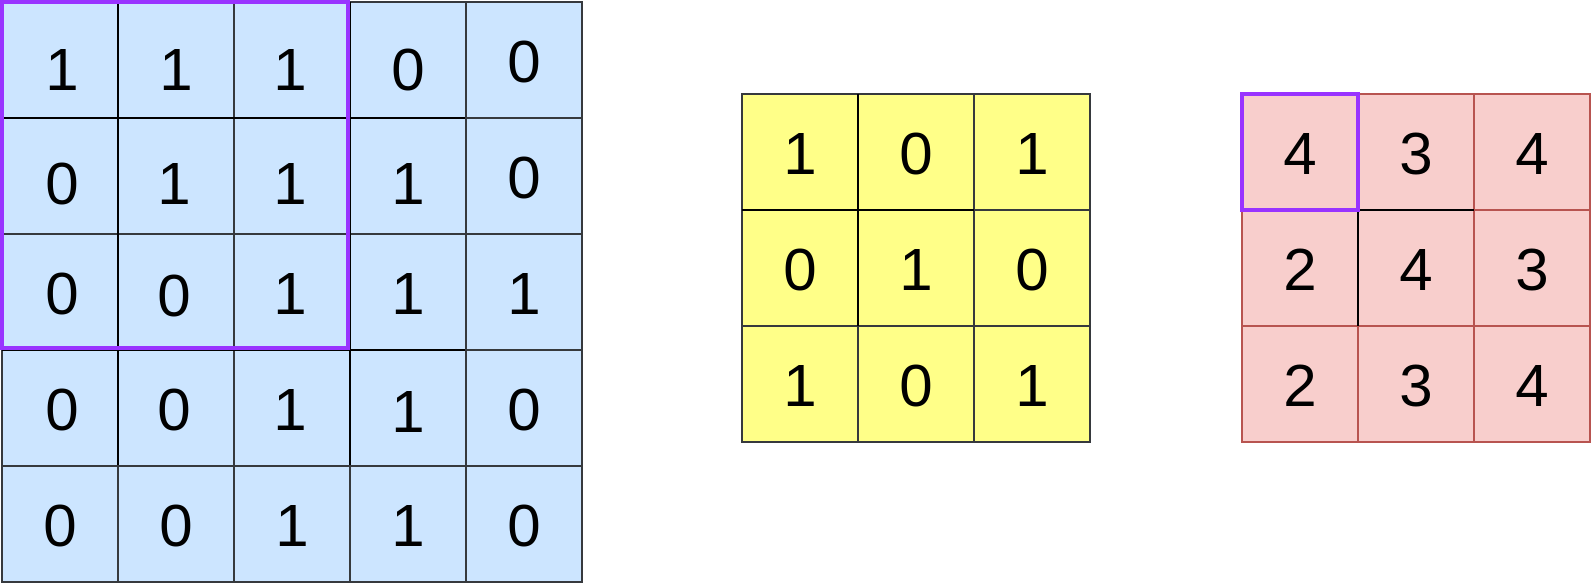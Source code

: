 <mxfile version="12.1.2" type="github" pages="1">
  <diagram id="JtfpFRSSnTSALHeO8ptM" name="Page-1">
    <mxGraphModel dx="1422" dy="713" grid="1" gridSize="10" guides="1" tooltips="1" connect="1" arrows="1" fold="1" page="1" pageScale="1" pageWidth="827" pageHeight="1169" math="0" shadow="0">
      <root>
        <mxCell id="0"/>
        <mxCell id="1" parent="0"/>
        <mxCell id="E94k6uw-H9_ipkAbO5sh-1" value="" style="whiteSpace=wrap;html=1;aspect=fixed;fillColor=#cce5ff;strokeColor=#36393d;fontSize=30;" vertex="1" parent="1">
          <mxGeometry x="40" y="390" width="116" height="116" as="geometry"/>
        </mxCell>
        <mxCell id="E94k6uw-H9_ipkAbO5sh-2" value="" style="whiteSpace=wrap;html=1;aspect=fixed;fillColor=#cce5ff;strokeColor=#36393d;fontSize=30;" vertex="1" parent="1">
          <mxGeometry x="156" y="390" width="116" height="116" as="geometry"/>
        </mxCell>
        <mxCell id="E94k6uw-H9_ipkAbO5sh-3" value="" style="whiteSpace=wrap;html=1;aspect=fixed;fillColor=#cce5ff;strokeColor=#36393d;fontSize=30;" vertex="1" parent="1">
          <mxGeometry x="40" y="506" width="116" height="116" as="geometry"/>
        </mxCell>
        <mxCell id="E94k6uw-H9_ipkAbO5sh-4" value="" style="whiteSpace=wrap;html=1;aspect=fixed;fillColor=#cce5ff;strokeColor=#36393d;fontSize=30;" vertex="1" parent="1">
          <mxGeometry x="156" y="506" width="116" height="116" as="geometry"/>
        </mxCell>
        <mxCell id="E94k6uw-H9_ipkAbO5sh-5" value="" style="endArrow=none;html=1;entryX=0;entryY=0.5;entryDx=0;entryDy=0;exitX=1;exitY=0.5;exitDx=0;exitDy=0;fontSize=30;" edge="1" parent="1" source="E94k6uw-H9_ipkAbO5sh-2" target="E94k6uw-H9_ipkAbO5sh-1">
          <mxGeometry width="50" height="50" relative="1" as="geometry">
            <mxPoint x="-130" y="577" as="sourcePoint"/>
            <mxPoint x="-22" y="526" as="targetPoint"/>
          </mxGeometry>
        </mxCell>
        <mxCell id="E94k6uw-H9_ipkAbO5sh-6" value="" style="endArrow=none;html=1;entryX=0;entryY=0.5;entryDx=0;entryDy=0;exitX=1;exitY=0.5;exitDx=0;exitDy=0;fontSize=30;" edge="1" parent="1" source="E94k6uw-H9_ipkAbO5sh-4" target="E94k6uw-H9_ipkAbO5sh-3">
          <mxGeometry width="50" height="50" relative="1" as="geometry">
            <mxPoint x="-100" y="666" as="sourcePoint"/>
            <mxPoint x="-20" y="586" as="targetPoint"/>
          </mxGeometry>
        </mxCell>
        <mxCell id="E94k6uw-H9_ipkAbO5sh-7" value="" style="endArrow=none;html=1;entryX=0.5;entryY=0;entryDx=0;entryDy=0;exitX=0.5;exitY=1;exitDx=0;exitDy=0;fontSize=30;" edge="1" parent="1" source="E94k6uw-H9_ipkAbO5sh-3" target="E94k6uw-H9_ipkAbO5sh-1">
          <mxGeometry width="50" height="50" relative="1" as="geometry">
            <mxPoint x="-170" y="666" as="sourcePoint"/>
            <mxPoint x="-120" y="616" as="targetPoint"/>
          </mxGeometry>
        </mxCell>
        <mxCell id="E94k6uw-H9_ipkAbO5sh-8" value="" style="endArrow=none;html=1;entryX=0.5;entryY=0;entryDx=0;entryDy=0;exitX=0.5;exitY=1;exitDx=0;exitDy=0;fontSize=30;" edge="1" parent="1" source="E94k6uw-H9_ipkAbO5sh-4" target="E94k6uw-H9_ipkAbO5sh-2">
          <mxGeometry width="50" height="50" relative="1" as="geometry">
            <mxPoint x="-80" y="766" as="sourcePoint"/>
            <mxPoint x="-30" y="716" as="targetPoint"/>
          </mxGeometry>
        </mxCell>
        <mxCell id="E94k6uw-H9_ipkAbO5sh-9" value="&lt;font style=&quot;font-size: 30px;&quot;&gt;1&lt;/font&gt;" style="text;html=1;strokeColor=none;fillColor=none;align=center;verticalAlign=middle;whiteSpace=wrap;rounded=0;fontSize=30;" vertex="1" parent="1">
          <mxGeometry x="50" y="406" width="40" height="34" as="geometry"/>
        </mxCell>
        <mxCell id="E94k6uw-H9_ipkAbO5sh-10" value="&lt;font style=&quot;font-size: 30px;&quot;&gt;1&lt;/font&gt;" style="text;html=1;strokeColor=none;fillColor=none;align=center;verticalAlign=middle;whiteSpace=wrap;rounded=0;fontSize=30;" vertex="1" parent="1">
          <mxGeometry x="107" y="406" width="40" height="34" as="geometry"/>
        </mxCell>
        <mxCell id="E94k6uw-H9_ipkAbO5sh-11" value="&lt;font style=&quot;font-size: 30px;&quot;&gt;1&lt;/font&gt;" style="text;html=1;strokeColor=none;fillColor=none;align=center;verticalAlign=middle;whiteSpace=wrap;rounded=0;fontSize=30;" vertex="1" parent="1">
          <mxGeometry x="164" y="406" width="40" height="34" as="geometry"/>
        </mxCell>
        <mxCell id="E94k6uw-H9_ipkAbO5sh-12" value="&lt;font style=&quot;font-size: 30px;&quot;&gt;0&lt;/font&gt;" style="text;html=1;strokeColor=none;fillColor=none;align=center;verticalAlign=middle;whiteSpace=wrap;rounded=0;fontSize=30;" vertex="1" parent="1">
          <mxGeometry x="223" y="406" width="40" height="34" as="geometry"/>
        </mxCell>
        <mxCell id="E94k6uw-H9_ipkAbO5sh-13" value="&lt;font style=&quot;font-size: 30px;&quot;&gt;0&lt;/font&gt;" style="text;html=1;strokeColor=none;fillColor=none;align=center;verticalAlign=middle;whiteSpace=wrap;rounded=0;fontSize=30;" vertex="1" parent="1">
          <mxGeometry x="50" y="463" width="40" height="34" as="geometry"/>
        </mxCell>
        <mxCell id="E94k6uw-H9_ipkAbO5sh-14" value="&lt;font style=&quot;font-size: 30px;&quot;&gt;1&lt;/font&gt;" style="text;html=1;strokeColor=none;fillColor=none;align=center;verticalAlign=middle;whiteSpace=wrap;rounded=0;fontSize=30;" vertex="1" parent="1">
          <mxGeometry x="106" y="463" width="40" height="34" as="geometry"/>
        </mxCell>
        <mxCell id="E94k6uw-H9_ipkAbO5sh-15" value="&lt;font style=&quot;font-size: 30px;&quot;&gt;1&lt;/font&gt;" style="text;html=1;strokeColor=none;fillColor=none;align=center;verticalAlign=middle;whiteSpace=wrap;rounded=0;fontSize=30;" vertex="1" parent="1">
          <mxGeometry x="164" y="463" width="40" height="34" as="geometry"/>
        </mxCell>
        <mxCell id="E94k6uw-H9_ipkAbO5sh-16" value="&lt;font style=&quot;font-size: 30px;&quot;&gt;0&lt;/font&gt;" style="text;html=1;strokeColor=none;fillColor=none;align=center;verticalAlign=middle;whiteSpace=wrap;rounded=0;fontSize=30;" vertex="1" parent="1">
          <mxGeometry x="50" y="518" width="40" height="34" as="geometry"/>
        </mxCell>
        <mxCell id="E94k6uw-H9_ipkAbO5sh-17" value="&lt;font style=&quot;font-size: 30px;&quot;&gt;0&lt;/font&gt;" style="text;html=1;strokeColor=none;fillColor=none;align=center;verticalAlign=middle;whiteSpace=wrap;rounded=0;fontSize=30;" vertex="1" parent="1">
          <mxGeometry x="106" y="519" width="40" height="34" as="geometry"/>
        </mxCell>
        <mxCell id="E94k6uw-H9_ipkAbO5sh-18" value="&lt;font style=&quot;font-size: 30px;&quot;&gt;1&lt;/font&gt;" style="text;html=1;strokeColor=none;fillColor=none;align=center;verticalAlign=middle;whiteSpace=wrap;rounded=0;fontSize=30;" vertex="1" parent="1">
          <mxGeometry x="164" y="518" width="40" height="34" as="geometry"/>
        </mxCell>
        <mxCell id="E94k6uw-H9_ipkAbO5sh-19" value="&lt;font style=&quot;font-size: 30px;&quot;&gt;1&lt;/font&gt;" style="text;html=1;strokeColor=none;fillColor=none;align=center;verticalAlign=middle;whiteSpace=wrap;rounded=0;fontSize=30;" vertex="1" parent="1">
          <mxGeometry x="223" y="518" width="40" height="34" as="geometry"/>
        </mxCell>
        <mxCell id="E94k6uw-H9_ipkAbO5sh-20" value="&lt;font style=&quot;font-size: 30px;&quot;&gt;0&lt;/font&gt;" style="text;html=1;strokeColor=none;fillColor=none;align=center;verticalAlign=middle;whiteSpace=wrap;rounded=0;fontSize=30;" vertex="1" parent="1">
          <mxGeometry x="50" y="576" width="40" height="34" as="geometry"/>
        </mxCell>
        <mxCell id="E94k6uw-H9_ipkAbO5sh-21" value="&lt;font style=&quot;font-size: 30px;&quot;&gt;0&lt;/font&gt;" style="text;html=1;strokeColor=none;fillColor=none;align=center;verticalAlign=middle;whiteSpace=wrap;rounded=0;fontSize=30;" vertex="1" parent="1">
          <mxGeometry x="106" y="576" width="40" height="34" as="geometry"/>
        </mxCell>
        <mxCell id="E94k6uw-H9_ipkAbO5sh-22" value="&lt;font style=&quot;font-size: 30px;&quot;&gt;1&lt;/font&gt;" style="text;html=1;strokeColor=none;fillColor=none;align=center;verticalAlign=middle;whiteSpace=wrap;rounded=0;fontSize=30;" vertex="1" parent="1">
          <mxGeometry x="164" y="576" width="40" height="34" as="geometry"/>
        </mxCell>
        <mxCell id="E94k6uw-H9_ipkAbO5sh-23" value="&lt;font style=&quot;font-size: 30px;&quot;&gt;1&lt;/font&gt;" style="text;html=1;strokeColor=none;fillColor=none;align=center;verticalAlign=middle;whiteSpace=wrap;rounded=0;fontSize=30;" vertex="1" parent="1">
          <mxGeometry x="223" y="577" width="40" height="34" as="geometry"/>
        </mxCell>
        <mxCell id="E94k6uw-H9_ipkAbO5sh-24" value="&lt;font style=&quot;font-size: 30px;&quot;&gt;1&lt;/font&gt;" style="text;html=1;strokeColor=none;fillColor=none;align=center;verticalAlign=middle;whiteSpace=wrap;rounded=0;fontSize=30;" vertex="1" parent="1">
          <mxGeometry x="223" y="463" width="40" height="34" as="geometry"/>
        </mxCell>
        <mxCell id="E94k6uw-H9_ipkAbO5sh-73" value="0" style="whiteSpace=wrap;html=1;aspect=fixed;fillColor=#cce5ff;strokeColor=#36393d;fontSize=30;" vertex="1" parent="1">
          <mxGeometry x="272" y="390" width="58" height="58" as="geometry"/>
        </mxCell>
        <mxCell id="E94k6uw-H9_ipkAbO5sh-74" value="0" style="whiteSpace=wrap;html=1;aspect=fixed;fillColor=#cce5ff;strokeColor=#36393d;fontSize=30;" vertex="1" parent="1">
          <mxGeometry x="272" y="448" width="58" height="58" as="geometry"/>
        </mxCell>
        <mxCell id="E94k6uw-H9_ipkAbO5sh-75" value="1" style="whiteSpace=wrap;html=1;aspect=fixed;fillColor=#cce5ff;strokeColor=#36393d;fontSize=30;" vertex="1" parent="1">
          <mxGeometry x="272" y="506" width="58" height="58" as="geometry"/>
        </mxCell>
        <mxCell id="E94k6uw-H9_ipkAbO5sh-76" value="0" style="whiteSpace=wrap;html=1;aspect=fixed;fillColor=#cce5ff;strokeColor=#36393d;fontSize=30;" vertex="1" parent="1">
          <mxGeometry x="272" y="564" width="58" height="58" as="geometry"/>
        </mxCell>
        <mxCell id="E94k6uw-H9_ipkAbO5sh-77" value="0" style="whiteSpace=wrap;html=1;aspect=fixed;fillColor=#cce5ff;strokeColor=#36393d;fontSize=30;" vertex="1" parent="1">
          <mxGeometry x="40" y="622" width="58" height="58" as="geometry"/>
        </mxCell>
        <mxCell id="E94k6uw-H9_ipkAbO5sh-78" value="0" style="whiteSpace=wrap;html=1;aspect=fixed;fillColor=#cce5ff;strokeColor=#36393d;fontSize=30;" vertex="1" parent="1">
          <mxGeometry x="98" y="622" width="58" height="58" as="geometry"/>
        </mxCell>
        <mxCell id="E94k6uw-H9_ipkAbO5sh-79" value="1" style="whiteSpace=wrap;html=1;aspect=fixed;fillColor=#cce5ff;strokeColor=#36393d;fontSize=30;" vertex="1" parent="1">
          <mxGeometry x="156" y="622" width="58" height="58" as="geometry"/>
        </mxCell>
        <mxCell id="E94k6uw-H9_ipkAbO5sh-80" value="1" style="whiteSpace=wrap;html=1;aspect=fixed;fillColor=#cce5ff;strokeColor=#36393d;fontSize=30;" vertex="1" parent="1">
          <mxGeometry x="214" y="622" width="58" height="58" as="geometry"/>
        </mxCell>
        <mxCell id="E94k6uw-H9_ipkAbO5sh-81" value="0" style="whiteSpace=wrap;html=1;aspect=fixed;fillColor=#cce5ff;strokeColor=#36393d;fontSize=30;" vertex="1" parent="1">
          <mxGeometry x="272" y="622" width="58" height="58" as="geometry"/>
        </mxCell>
        <mxCell id="E94k6uw-H9_ipkAbO5sh-83" value="" style="whiteSpace=wrap;html=1;aspect=fixed;fillColor=#ffff88;strokeColor=#36393d;fontSize=30;" vertex="1" parent="1">
          <mxGeometry x="410" y="436" width="116" height="116" as="geometry"/>
        </mxCell>
        <mxCell id="E94k6uw-H9_ipkAbO5sh-88" value="1" style="whiteSpace=wrap;html=1;aspect=fixed;fillColor=#ffff88;strokeColor=#36393d;fontSize=30;" vertex="1" parent="1">
          <mxGeometry x="526" y="436" width="58" height="58" as="geometry"/>
        </mxCell>
        <mxCell id="E94k6uw-H9_ipkAbO5sh-89" value="0" style="whiteSpace=wrap;html=1;aspect=fixed;fillColor=#ffff88;strokeColor=#36393d;fontSize=30;" vertex="1" parent="1">
          <mxGeometry x="526" y="494" width="58" height="58" as="geometry"/>
        </mxCell>
        <mxCell id="E94k6uw-H9_ipkAbO5sh-90" value="1" style="whiteSpace=wrap;html=1;aspect=fixed;fillColor=#ffff88;strokeColor=#36393d;fontSize=30;" vertex="1" parent="1">
          <mxGeometry x="410" y="552" width="58" height="58" as="geometry"/>
        </mxCell>
        <mxCell id="E94k6uw-H9_ipkAbO5sh-91" value="0" style="whiteSpace=wrap;html=1;aspect=fixed;fillColor=#ffff88;strokeColor=#36393d;fontSize=30;" vertex="1" parent="1">
          <mxGeometry x="468" y="552" width="58" height="58" as="geometry"/>
        </mxCell>
        <mxCell id="E94k6uw-H9_ipkAbO5sh-92" value="1" style="whiteSpace=wrap;html=1;aspect=fixed;fillColor=#ffff88;strokeColor=#36393d;fontSize=30;" vertex="1" parent="1">
          <mxGeometry x="526" y="552" width="58" height="58" as="geometry"/>
        </mxCell>
        <mxCell id="E94k6uw-H9_ipkAbO5sh-93" value="" style="endArrow=none;html=1;fontSize=30;exitX=0;exitY=0.5;exitDx=0;exitDy=0;entryX=1;entryY=0.5;entryDx=0;entryDy=0;" edge="1" parent="1" source="E94k6uw-H9_ipkAbO5sh-83" target="E94k6uw-H9_ipkAbO5sh-83">
          <mxGeometry width="50" height="50" relative="1" as="geometry">
            <mxPoint x="450" y="398" as="sourcePoint"/>
            <mxPoint x="500" y="348" as="targetPoint"/>
          </mxGeometry>
        </mxCell>
        <mxCell id="E94k6uw-H9_ipkAbO5sh-94" value="" style="endArrow=none;html=1;fontSize=30;exitX=0.5;exitY=0;exitDx=0;exitDy=0;entryX=0.5;entryY=1;entryDx=0;entryDy=0;" edge="1" parent="1" source="E94k6uw-H9_ipkAbO5sh-83" target="E94k6uw-H9_ipkAbO5sh-83">
          <mxGeometry width="50" height="50" relative="1" as="geometry">
            <mxPoint x="450" y="378" as="sourcePoint"/>
            <mxPoint x="500" y="328" as="targetPoint"/>
          </mxGeometry>
        </mxCell>
        <mxCell id="E94k6uw-H9_ipkAbO5sh-95" value="1" style="text;html=1;strokeColor=none;fillColor=none;align=center;verticalAlign=middle;whiteSpace=wrap;rounded=0;fontSize=30;" vertex="1" parent="1">
          <mxGeometry x="419" y="455" width="40" height="20" as="geometry"/>
        </mxCell>
        <mxCell id="E94k6uw-H9_ipkAbO5sh-96" value="0" style="text;html=1;strokeColor=none;fillColor=none;align=center;verticalAlign=middle;whiteSpace=wrap;rounded=0;fontSize=30;" vertex="1" parent="1">
          <mxGeometry x="477" y="455" width="40" height="20" as="geometry"/>
        </mxCell>
        <mxCell id="E94k6uw-H9_ipkAbO5sh-97" value="0" style="text;html=1;strokeColor=none;fillColor=none;align=center;verticalAlign=middle;whiteSpace=wrap;rounded=0;fontSize=30;" vertex="1" parent="1">
          <mxGeometry x="419" y="513" width="40" height="20" as="geometry"/>
        </mxCell>
        <mxCell id="E94k6uw-H9_ipkAbO5sh-98" value="1" style="text;html=1;strokeColor=none;fillColor=none;align=center;verticalAlign=middle;whiteSpace=wrap;rounded=0;fontSize=30;" vertex="1" parent="1">
          <mxGeometry x="477" y="513" width="40" height="20" as="geometry"/>
        </mxCell>
        <mxCell id="E94k6uw-H9_ipkAbO5sh-99" value="" style="whiteSpace=wrap;html=1;aspect=fixed;fillColor=#f8cecc;strokeColor=#b85450;fontSize=30;" vertex="1" parent="1">
          <mxGeometry x="660" y="436" width="116" height="116" as="geometry"/>
        </mxCell>
        <mxCell id="E94k6uw-H9_ipkAbO5sh-100" value="4" style="whiteSpace=wrap;html=1;aspect=fixed;fillColor=#f8cecc;strokeColor=#b85450;fontSize=30;" vertex="1" parent="1">
          <mxGeometry x="776" y="436" width="58" height="58" as="geometry"/>
        </mxCell>
        <mxCell id="E94k6uw-H9_ipkAbO5sh-101" value="3" style="whiteSpace=wrap;html=1;aspect=fixed;fillColor=#f8cecc;strokeColor=#b85450;fontSize=30;" vertex="1" parent="1">
          <mxGeometry x="776" y="494" width="58" height="58" as="geometry"/>
        </mxCell>
        <mxCell id="E94k6uw-H9_ipkAbO5sh-102" value="2" style="whiteSpace=wrap;html=1;aspect=fixed;fillColor=#f8cecc;strokeColor=#b85450;fontSize=30;" vertex="1" parent="1">
          <mxGeometry x="660" y="552" width="58" height="58" as="geometry"/>
        </mxCell>
        <mxCell id="E94k6uw-H9_ipkAbO5sh-103" value="3" style="whiteSpace=wrap;html=1;aspect=fixed;fillColor=#f8cecc;strokeColor=#b85450;fontSize=30;" vertex="1" parent="1">
          <mxGeometry x="718" y="552" width="58" height="58" as="geometry"/>
        </mxCell>
        <mxCell id="E94k6uw-H9_ipkAbO5sh-104" value="4" style="whiteSpace=wrap;html=1;aspect=fixed;fillColor=#f8cecc;strokeColor=#b85450;fontSize=30;" vertex="1" parent="1">
          <mxGeometry x="776" y="552" width="58" height="58" as="geometry"/>
        </mxCell>
        <mxCell id="E94k6uw-H9_ipkAbO5sh-105" value="" style="endArrow=none;html=1;fontSize=30;exitX=0;exitY=0.5;exitDx=0;exitDy=0;entryX=1;entryY=0.5;entryDx=0;entryDy=0;" edge="1" parent="1" source="E94k6uw-H9_ipkAbO5sh-99" target="E94k6uw-H9_ipkAbO5sh-99">
          <mxGeometry width="50" height="50" relative="1" as="geometry">
            <mxPoint x="700" y="398" as="sourcePoint"/>
            <mxPoint x="750" y="348" as="targetPoint"/>
          </mxGeometry>
        </mxCell>
        <mxCell id="E94k6uw-H9_ipkAbO5sh-106" value="" style="endArrow=none;html=1;fontSize=30;exitX=0.5;exitY=0;exitDx=0;exitDy=0;entryX=0.5;entryY=1;entryDx=0;entryDy=0;" edge="1" parent="1" source="E94k6uw-H9_ipkAbO5sh-99" target="E94k6uw-H9_ipkAbO5sh-99">
          <mxGeometry width="50" height="50" relative="1" as="geometry">
            <mxPoint x="700" y="378" as="sourcePoint"/>
            <mxPoint x="750" y="328" as="targetPoint"/>
          </mxGeometry>
        </mxCell>
        <mxCell id="E94k6uw-H9_ipkAbO5sh-107" value="4" style="text;html=1;strokeColor=none;fillColor=none;align=center;verticalAlign=middle;whiteSpace=wrap;rounded=0;fontSize=30;" vertex="1" parent="1">
          <mxGeometry x="669" y="455" width="40" height="20" as="geometry"/>
        </mxCell>
        <mxCell id="E94k6uw-H9_ipkAbO5sh-108" value="3" style="text;html=1;strokeColor=none;fillColor=none;align=center;verticalAlign=middle;whiteSpace=wrap;rounded=0;fontSize=30;" vertex="1" parent="1">
          <mxGeometry x="727" y="455" width="40" height="20" as="geometry"/>
        </mxCell>
        <mxCell id="E94k6uw-H9_ipkAbO5sh-109" value="2" style="text;html=1;strokeColor=none;fillColor=none;align=center;verticalAlign=middle;whiteSpace=wrap;rounded=0;fontSize=30;" vertex="1" parent="1">
          <mxGeometry x="669" y="513" width="40" height="20" as="geometry"/>
        </mxCell>
        <mxCell id="E94k6uw-H9_ipkAbO5sh-110" value="4" style="text;html=1;strokeColor=none;fillColor=none;align=center;verticalAlign=middle;whiteSpace=wrap;rounded=0;fontSize=30;" vertex="1" parent="1">
          <mxGeometry x="727" y="513" width="40" height="20" as="geometry"/>
        </mxCell>
        <mxCell id="E94k6uw-H9_ipkAbO5sh-111" value="" style="whiteSpace=wrap;html=1;aspect=fixed;fontSize=30;fillColor=none;strokeColor=#9933FF;rounded=0;shadow=0;glass=0;comic=0;strokeWidth=2;" vertex="1" parent="1">
          <mxGeometry x="40" y="390" width="173" height="173" as="geometry"/>
        </mxCell>
        <mxCell id="E94k6uw-H9_ipkAbO5sh-112" value="" style="whiteSpace=wrap;html=1;aspect=fixed;strokeColor=#9933FF;fillColor=none;fontSize=30;strokeWidth=2;" vertex="1" parent="1">
          <mxGeometry x="660" y="436" width="58" height="58" as="geometry"/>
        </mxCell>
      </root>
    </mxGraphModel>
  </diagram>
</mxfile>
